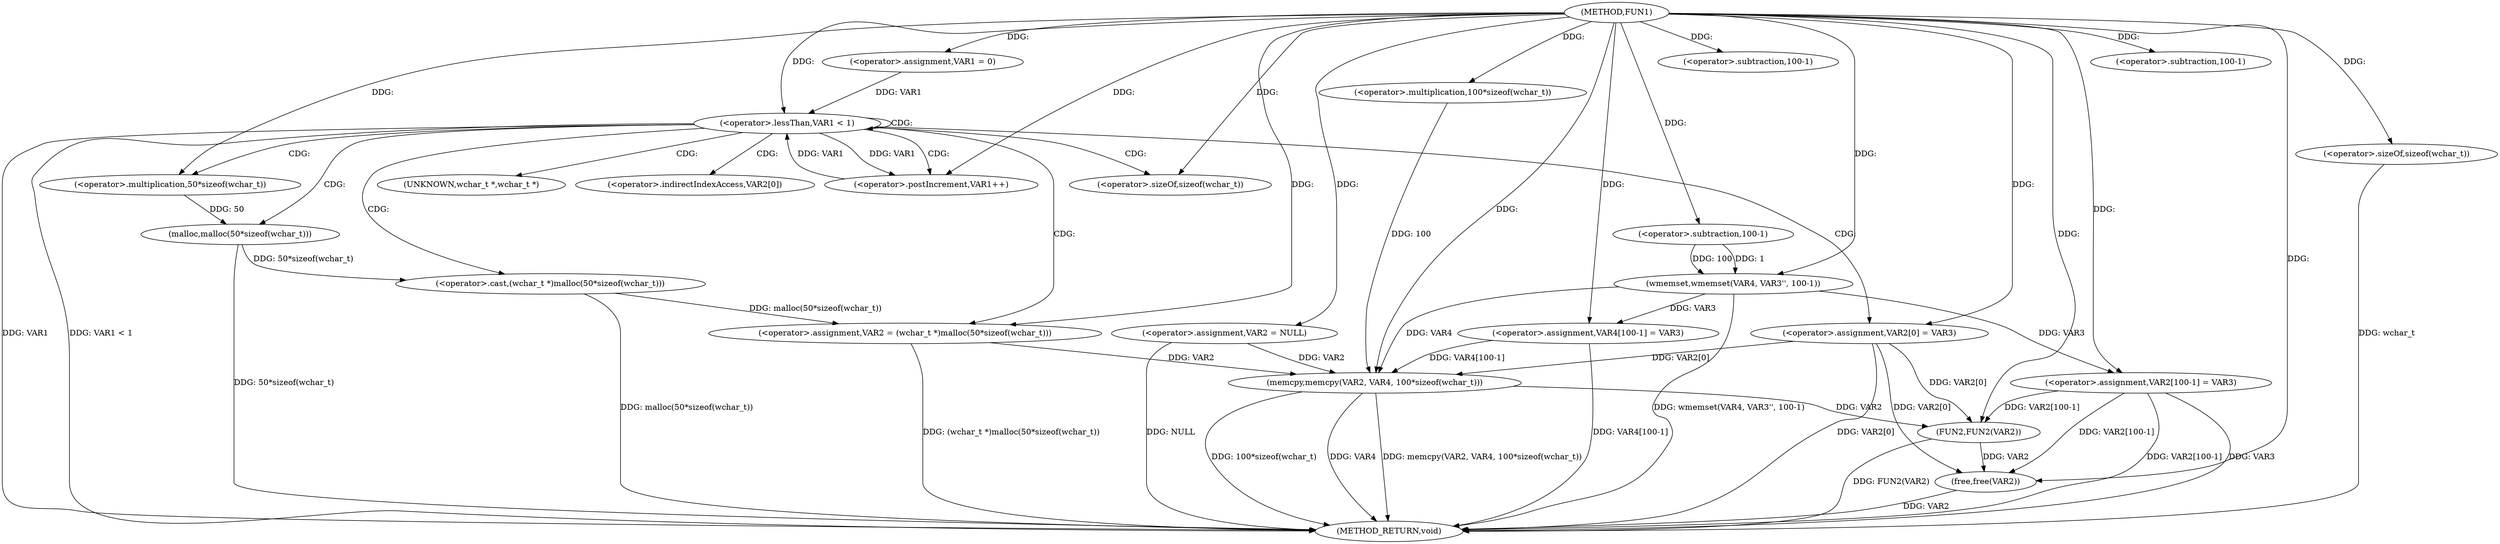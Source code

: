 digraph FUN1 {  
"1000100" [label = "(METHOD,FUN1)" ]
"1000164" [label = "(METHOD_RETURN,void)" ]
"1000104" [label = "(<operator>.assignment,VAR2 = NULL)" ]
"1000108" [label = "(<operator>.assignment,VAR1 = 0)" ]
"1000111" [label = "(<operator>.lessThan,VAR1 < 1)" ]
"1000114" [label = "(<operator>.postIncrement,VAR1++)" ]
"1000117" [label = "(<operator>.assignment,VAR2 = (wchar_t *)malloc(50*sizeof(wchar_t)))" ]
"1000119" [label = "(<operator>.cast,(wchar_t *)malloc(50*sizeof(wchar_t)))" ]
"1000121" [label = "(malloc,malloc(50*sizeof(wchar_t)))" ]
"1000122" [label = "(<operator>.multiplication,50*sizeof(wchar_t))" ]
"1000124" [label = "(<operator>.sizeOf,sizeof(wchar_t))" ]
"1000126" [label = "(<operator>.assignment,VAR2[0] = VAR3)" ]
"1000133" [label = "(wmemset,wmemset(VAR4, VAR3'', 100-1))" ]
"1000136" [label = "(<operator>.subtraction,100-1)" ]
"1000139" [label = "(<operator>.assignment,VAR4[100-1] = VAR3)" ]
"1000142" [label = "(<operator>.subtraction,100-1)" ]
"1000146" [label = "(memcpy,memcpy(VAR2, VAR4, 100*sizeof(wchar_t)))" ]
"1000149" [label = "(<operator>.multiplication,100*sizeof(wchar_t))" ]
"1000151" [label = "(<operator>.sizeOf,sizeof(wchar_t))" ]
"1000153" [label = "(<operator>.assignment,VAR2[100-1] = VAR3)" ]
"1000156" [label = "(<operator>.subtraction,100-1)" ]
"1000160" [label = "(FUN2,FUN2(VAR2))" ]
"1000162" [label = "(free,free(VAR2))" ]
"1000120" [label = "(UNKNOWN,wchar_t *,wchar_t *)" ]
"1000127" [label = "(<operator>.indirectIndexAccess,VAR2[0])" ]
  "1000119" -> "1000164"  [ label = "DDG: malloc(50*sizeof(wchar_t))"] 
  "1000153" -> "1000164"  [ label = "DDG: VAR2[100-1]"] 
  "1000121" -> "1000164"  [ label = "DDG: 50*sizeof(wchar_t)"] 
  "1000117" -> "1000164"  [ label = "DDG: (wchar_t *)malloc(50*sizeof(wchar_t))"] 
  "1000111" -> "1000164"  [ label = "DDG: VAR1 < 1"] 
  "1000104" -> "1000164"  [ label = "DDG: NULL"] 
  "1000153" -> "1000164"  [ label = "DDG: VAR3"] 
  "1000160" -> "1000164"  [ label = "DDG: FUN2(VAR2)"] 
  "1000139" -> "1000164"  [ label = "DDG: VAR4[100-1]"] 
  "1000151" -> "1000164"  [ label = "DDG: wchar_t"] 
  "1000146" -> "1000164"  [ label = "DDG: 100*sizeof(wchar_t)"] 
  "1000146" -> "1000164"  [ label = "DDG: VAR4"] 
  "1000126" -> "1000164"  [ label = "DDG: VAR2[0]"] 
  "1000133" -> "1000164"  [ label = "DDG: wmemset(VAR4, VAR3'', 100-1)"] 
  "1000111" -> "1000164"  [ label = "DDG: VAR1"] 
  "1000162" -> "1000164"  [ label = "DDG: VAR2"] 
  "1000146" -> "1000164"  [ label = "DDG: memcpy(VAR2, VAR4, 100*sizeof(wchar_t))"] 
  "1000100" -> "1000104"  [ label = "DDG: "] 
  "1000100" -> "1000108"  [ label = "DDG: "] 
  "1000114" -> "1000111"  [ label = "DDG: VAR1"] 
  "1000108" -> "1000111"  [ label = "DDG: VAR1"] 
  "1000100" -> "1000111"  [ label = "DDG: "] 
  "1000111" -> "1000114"  [ label = "DDG: VAR1"] 
  "1000100" -> "1000114"  [ label = "DDG: "] 
  "1000119" -> "1000117"  [ label = "DDG: malloc(50*sizeof(wchar_t))"] 
  "1000100" -> "1000117"  [ label = "DDG: "] 
  "1000121" -> "1000119"  [ label = "DDG: 50*sizeof(wchar_t)"] 
  "1000122" -> "1000121"  [ label = "DDG: 50"] 
  "1000100" -> "1000122"  [ label = "DDG: "] 
  "1000100" -> "1000124"  [ label = "DDG: "] 
  "1000100" -> "1000126"  [ label = "DDG: "] 
  "1000100" -> "1000133"  [ label = "DDG: "] 
  "1000136" -> "1000133"  [ label = "DDG: 100"] 
  "1000136" -> "1000133"  [ label = "DDG: 1"] 
  "1000100" -> "1000136"  [ label = "DDG: "] 
  "1000133" -> "1000139"  [ label = "DDG: VAR3"] 
  "1000100" -> "1000139"  [ label = "DDG: "] 
  "1000100" -> "1000142"  [ label = "DDG: "] 
  "1000104" -> "1000146"  [ label = "DDG: VAR2"] 
  "1000126" -> "1000146"  [ label = "DDG: VAR2[0]"] 
  "1000117" -> "1000146"  [ label = "DDG: VAR2"] 
  "1000100" -> "1000146"  [ label = "DDG: "] 
  "1000139" -> "1000146"  [ label = "DDG: VAR4[100-1]"] 
  "1000133" -> "1000146"  [ label = "DDG: VAR4"] 
  "1000149" -> "1000146"  [ label = "DDG: 100"] 
  "1000100" -> "1000149"  [ label = "DDG: "] 
  "1000100" -> "1000151"  [ label = "DDG: "] 
  "1000100" -> "1000153"  [ label = "DDG: "] 
  "1000133" -> "1000153"  [ label = "DDG: VAR3"] 
  "1000100" -> "1000156"  [ label = "DDG: "] 
  "1000126" -> "1000160"  [ label = "DDG: VAR2[0]"] 
  "1000153" -> "1000160"  [ label = "DDG: VAR2[100-1]"] 
  "1000146" -> "1000160"  [ label = "DDG: VAR2"] 
  "1000100" -> "1000160"  [ label = "DDG: "] 
  "1000126" -> "1000162"  [ label = "DDG: VAR2[0]"] 
  "1000153" -> "1000162"  [ label = "DDG: VAR2[100-1]"] 
  "1000160" -> "1000162"  [ label = "DDG: VAR2"] 
  "1000100" -> "1000162"  [ label = "DDG: "] 
  "1000111" -> "1000121"  [ label = "CDG: "] 
  "1000111" -> "1000124"  [ label = "CDG: "] 
  "1000111" -> "1000119"  [ label = "CDG: "] 
  "1000111" -> "1000114"  [ label = "CDG: "] 
  "1000111" -> "1000120"  [ label = "CDG: "] 
  "1000111" -> "1000117"  [ label = "CDG: "] 
  "1000111" -> "1000127"  [ label = "CDG: "] 
  "1000111" -> "1000111"  [ label = "CDG: "] 
  "1000111" -> "1000122"  [ label = "CDG: "] 
  "1000111" -> "1000126"  [ label = "CDG: "] 
}
